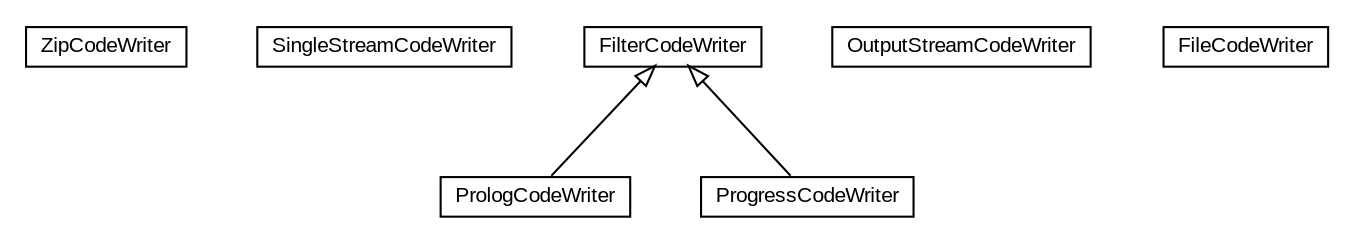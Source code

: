#!/usr/local/bin/dot
#
# Class diagram 
# Generated by UMLGraph version 5.1 (http://www.umlgraph.org/)
#

digraph G {
	edge [fontname="arial",fontsize=10,labelfontname="arial",labelfontsize=10];
	node [fontname="arial",fontsize=10,shape=plaintext];
	nodesep=0.25;
	ranksep=0.5;
	// com.helger.jcodemodel.writer.ZipCodeWriter
	c608 [label=<<table title="com.helger.jcodemodel.writer.ZipCodeWriter" border="0" cellborder="1" cellspacing="0" cellpadding="2" port="p" href="./ZipCodeWriter.html">
		<tr><td><table border="0" cellspacing="0" cellpadding="1">
<tr><td align="center" balign="center"> ZipCodeWriter </td></tr>
		</table></td></tr>
		</table>>, fontname="arial", fontcolor="black", fontsize=10.0];
	// com.helger.jcodemodel.writer.SingleStreamCodeWriter
	c609 [label=<<table title="com.helger.jcodemodel.writer.SingleStreamCodeWriter" border="0" cellborder="1" cellspacing="0" cellpadding="2" port="p" href="./SingleStreamCodeWriter.html">
		<tr><td><table border="0" cellspacing="0" cellpadding="1">
<tr><td align="center" balign="center"> SingleStreamCodeWriter </td></tr>
		</table></td></tr>
		</table>>, fontname="arial", fontcolor="black", fontsize=10.0];
	// com.helger.jcodemodel.writer.PrologCodeWriter
	c610 [label=<<table title="com.helger.jcodemodel.writer.PrologCodeWriter" border="0" cellborder="1" cellspacing="0" cellpadding="2" port="p" href="./PrologCodeWriter.html">
		<tr><td><table border="0" cellspacing="0" cellpadding="1">
<tr><td align="center" balign="center"> PrologCodeWriter </td></tr>
		</table></td></tr>
		</table>>, fontname="arial", fontcolor="black", fontsize=10.0];
	// com.helger.jcodemodel.writer.ProgressCodeWriter
	c611 [label=<<table title="com.helger.jcodemodel.writer.ProgressCodeWriter" border="0" cellborder="1" cellspacing="0" cellpadding="2" port="p" href="./ProgressCodeWriter.html">
		<tr><td><table border="0" cellspacing="0" cellpadding="1">
<tr><td align="center" balign="center"> ProgressCodeWriter </td></tr>
		</table></td></tr>
		</table>>, fontname="arial", fontcolor="black", fontsize=10.0];
	// com.helger.jcodemodel.writer.OutputStreamCodeWriter
	c612 [label=<<table title="com.helger.jcodemodel.writer.OutputStreamCodeWriter" border="0" cellborder="1" cellspacing="0" cellpadding="2" port="p" href="./OutputStreamCodeWriter.html">
		<tr><td><table border="0" cellspacing="0" cellpadding="1">
<tr><td align="center" balign="center"> OutputStreamCodeWriter </td></tr>
		</table></td></tr>
		</table>>, fontname="arial", fontcolor="black", fontsize=10.0];
	// com.helger.jcodemodel.writer.FilterCodeWriter
	c613 [label=<<table title="com.helger.jcodemodel.writer.FilterCodeWriter" border="0" cellborder="1" cellspacing="0" cellpadding="2" port="p" href="./FilterCodeWriter.html">
		<tr><td><table border="0" cellspacing="0" cellpadding="1">
<tr><td align="center" balign="center"> FilterCodeWriter </td></tr>
		</table></td></tr>
		</table>>, fontname="arial", fontcolor="black", fontsize=10.0];
	// com.helger.jcodemodel.writer.FileCodeWriter
	c614 [label=<<table title="com.helger.jcodemodel.writer.FileCodeWriter" border="0" cellborder="1" cellspacing="0" cellpadding="2" port="p" href="./FileCodeWriter.html">
		<tr><td><table border="0" cellspacing="0" cellpadding="1">
<tr><td align="center" balign="center"> FileCodeWriter </td></tr>
		</table></td></tr>
		</table>>, fontname="arial", fontcolor="black", fontsize=10.0];
	//com.helger.jcodemodel.writer.PrologCodeWriter extends com.helger.jcodemodel.writer.FilterCodeWriter
	c613:p -> c610:p [dir=back,arrowtail=empty];
	//com.helger.jcodemodel.writer.ProgressCodeWriter extends com.helger.jcodemodel.writer.FilterCodeWriter
	c613:p -> c611:p [dir=back,arrowtail=empty];
}

